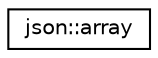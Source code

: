 digraph G
{
 // INTERACTIVE_SVG=YES
  edge [fontname="Helvetica",fontsize="10",labelfontname="Helvetica",labelfontsize="10"];
  node [fontname="Helvetica",fontsize="10",shape=record];
  rankdir="LR";
  Node1 [label="json::array",height=0.2,width=0.4,color="black", fillcolor="white", style="filled",URL="$d6/d37/classjson_1_1array.html"];
}
